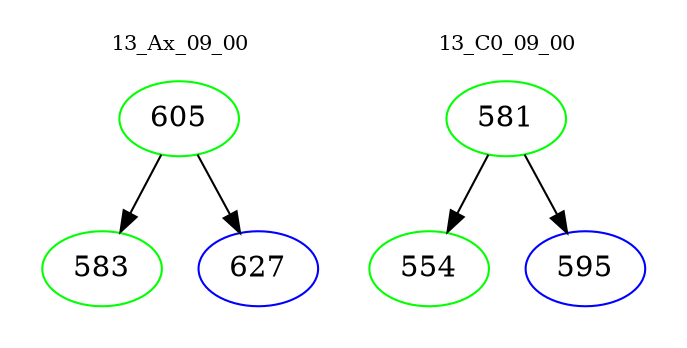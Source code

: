digraph{
subgraph cluster_0 {
color = white
label = "13_Ax_09_00";
fontsize=10;
T0_605 [label="605", color="green"]
T0_605 -> T0_583 [color="black"]
T0_583 [label="583", color="green"]
T0_605 -> T0_627 [color="black"]
T0_627 [label="627", color="blue"]
}
subgraph cluster_1 {
color = white
label = "13_C0_09_00";
fontsize=10;
T1_581 [label="581", color="green"]
T1_581 -> T1_554 [color="black"]
T1_554 [label="554", color="green"]
T1_581 -> T1_595 [color="black"]
T1_595 [label="595", color="blue"]
}
}
